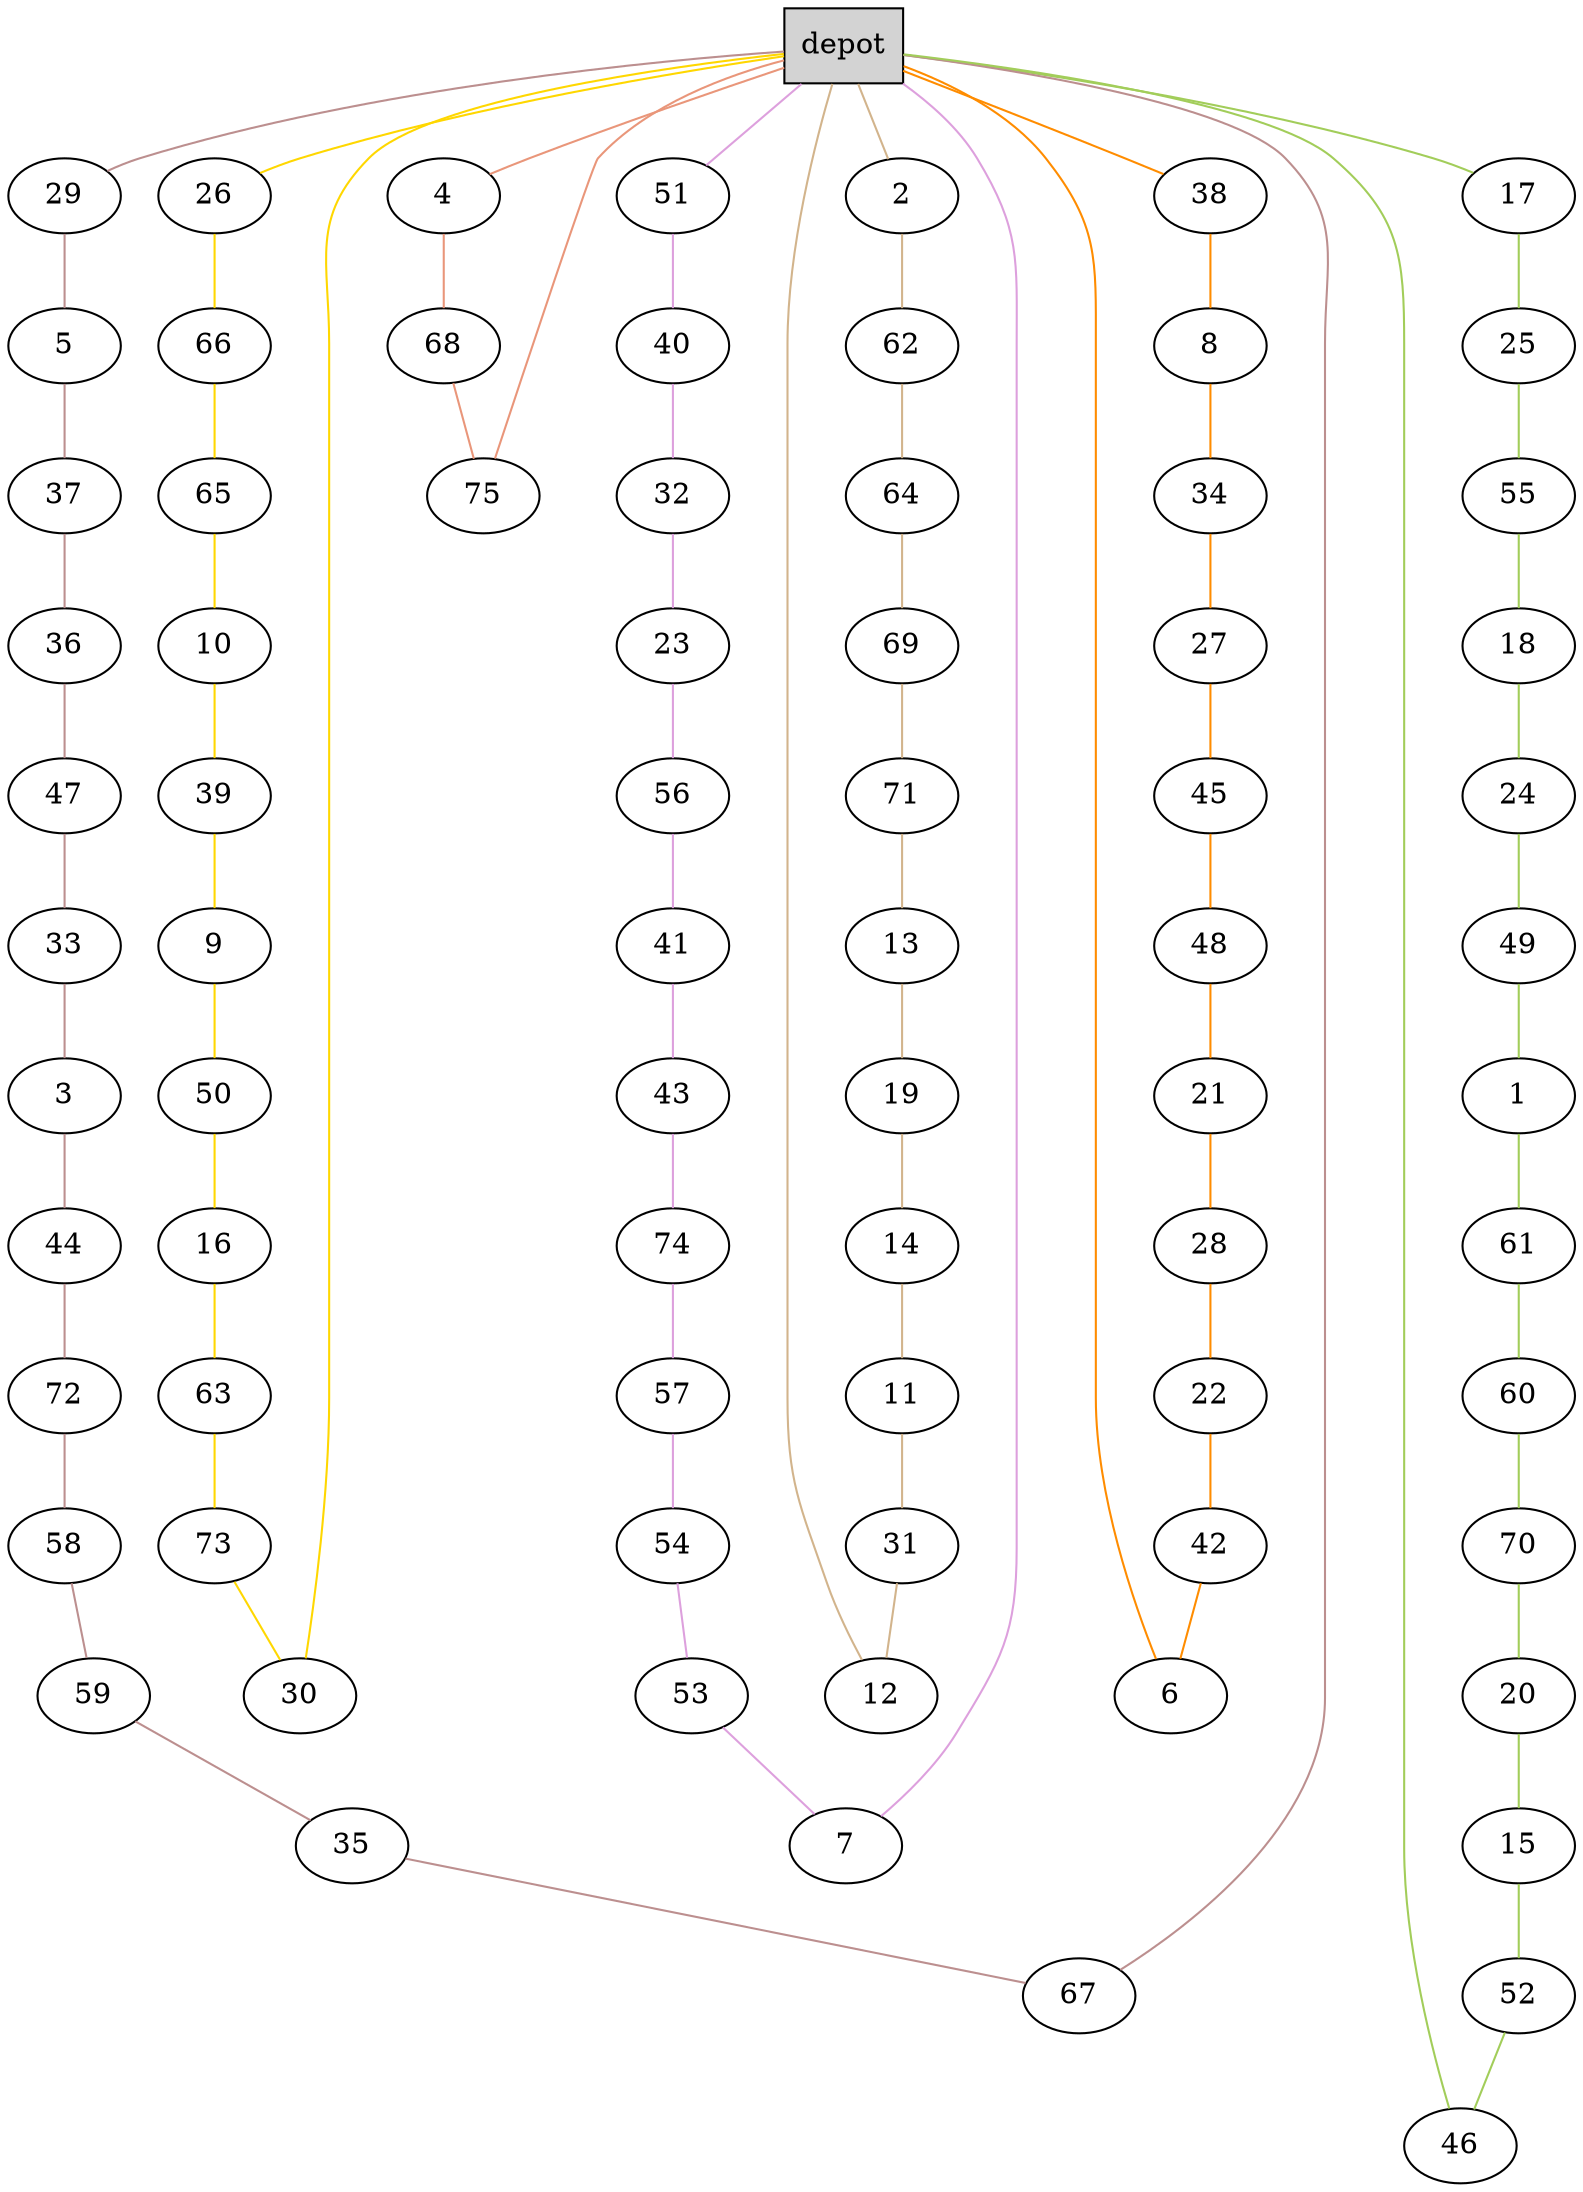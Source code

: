 graph G {
  0[shape = box, label = "depot", style = filled ];
  4[shape = ellipse];
  "0"--"4"[color = darksalmon];
  68[shape = ellipse];
  "4"--"68"[color = darksalmon];
  75[shape = ellipse];
  "68"--"75"[color = darksalmon];
  "75"--"0"[color = darksalmon];
  26[shape = ellipse];
  "0"--"26"[color = gold];
  66[shape = ellipse];
  "26"--"66"[color = gold];
  65[shape = ellipse];
  "66"--"65"[color = gold];
  10[shape = ellipse];
  "65"--"10"[color = gold];
  39[shape = ellipse];
  "10"--"39"[color = gold];
  9[shape = ellipse];
  "39"--"9"[color = gold];
  50[shape = ellipse];
  "9"--"50"[color = gold];
  16[shape = ellipse];
  "50"--"16"[color = gold];
  63[shape = ellipse];
  "16"--"63"[color = gold];
  73[shape = ellipse];
  "63"--"73"[color = gold];
  30[shape = ellipse];
  "73"--"30"[color = gold];
  "30"--"0"[color = gold];
  51[shape = ellipse];
  "0"--"51"[color = plum];
  40[shape = ellipse];
  "51"--"40"[color = plum];
  32[shape = ellipse];
  "40"--"32"[color = plum];
  23[shape = ellipse];
  "32"--"23"[color = plum];
  56[shape = ellipse];
  "23"--"56"[color = plum];
  41[shape = ellipse];
  "56"--"41"[color = plum];
  43[shape = ellipse];
  "41"--"43"[color = plum];
  74[shape = ellipse];
  "43"--"74"[color = plum];
  57[shape = ellipse];
  "74"--"57"[color = plum];
  54[shape = ellipse];
  "57"--"54"[color = plum];
  53[shape = ellipse];
  "54"--"53"[color = plum];
  7[shape = ellipse];
  "53"--"7"[color = plum];
  "7"--"0"[color = plum];
  2[shape = ellipse];
  "0"--"2"[color = tan];
  62[shape = ellipse];
  "2"--"62"[color = tan];
  64[shape = ellipse];
  "62"--"64"[color = tan];
  69[shape = ellipse];
  "64"--"69"[color = tan];
  71[shape = ellipse];
  "69"--"71"[color = tan];
  13[shape = ellipse];
  "71"--"13"[color = tan];
  19[shape = ellipse];
  "13"--"19"[color = tan];
  14[shape = ellipse];
  "19"--"14"[color = tan];
  11[shape = ellipse];
  "14"--"11"[color = tan];
  31[shape = ellipse];
  "11"--"31"[color = tan];
  12[shape = ellipse];
  "31"--"12"[color = tan];
  "12"--"0"[color = tan];
  38[shape = ellipse];
  "0"--"38"[color = darkorange];
  8[shape = ellipse];
  "38"--"8"[color = darkorange];
  34[shape = ellipse];
  "8"--"34"[color = darkorange];
  27[shape = ellipse];
  "34"--"27"[color = darkorange];
  45[shape = ellipse];
  "27"--"45"[color = darkorange];
  48[shape = ellipse];
  "45"--"48"[color = darkorange];
  21[shape = ellipse];
  "48"--"21"[color = darkorange];
  28[shape = ellipse];
  "21"--"28"[color = darkorange];
  22[shape = ellipse];
  "28"--"22"[color = darkorange];
  42[shape = ellipse];
  "22"--"42"[color = darkorange];
  6[shape = ellipse];
  "42"--"6"[color = darkorange];
  "6"--"0"[color = darkorange];
  29[shape = ellipse];
  "0"--"29"[color = rosybrown];
  5[shape = ellipse];
  "29"--"5"[color = rosybrown];
  37[shape = ellipse];
  "5"--"37"[color = rosybrown];
  36[shape = ellipse];
  "37"--"36"[color = rosybrown];
  47[shape = ellipse];
  "36"--"47"[color = rosybrown];
  33[shape = ellipse];
  "47"--"33"[color = rosybrown];
  3[shape = ellipse];
  "33"--"3"[color = rosybrown];
  44[shape = ellipse];
  "3"--"44"[color = rosybrown];
  72[shape = ellipse];
  "44"--"72"[color = rosybrown];
  58[shape = ellipse];
  "72"--"58"[color = rosybrown];
  59[shape = ellipse];
  "58"--"59"[color = rosybrown];
  35[shape = ellipse];
  "59"--"35"[color = rosybrown];
  67[shape = ellipse];
  "35"--"67"[color = rosybrown];
  "67"--"0"[color = rosybrown];
  17[shape = ellipse];
  "0"--"17"[color = darkolivegreen3];
  25[shape = ellipse];
  "17"--"25"[color = darkolivegreen3];
  55[shape = ellipse];
  "25"--"55"[color = darkolivegreen3];
  18[shape = ellipse];
  "55"--"18"[color = darkolivegreen3];
  24[shape = ellipse];
  "18"--"24"[color = darkolivegreen3];
  49[shape = ellipse];
  "24"--"49"[color = darkolivegreen3];
  1[shape = ellipse];
  "49"--"1"[color = darkolivegreen3];
  61[shape = ellipse];
  "1"--"61"[color = darkolivegreen3];
  60[shape = ellipse];
  "61"--"60"[color = darkolivegreen3];
  70[shape = ellipse];
  "60"--"70"[color = darkolivegreen3];
  20[shape = ellipse];
  "70"--"20"[color = darkolivegreen3];
  15[shape = ellipse];
  "20"--"15"[color = darkolivegreen3];
  52[shape = ellipse];
  "15"--"52"[color = darkolivegreen3];
  46[shape = ellipse];
  "52"--"46"[color = darkolivegreen3];
  "46"--"0"[color = darkolivegreen3];
}
